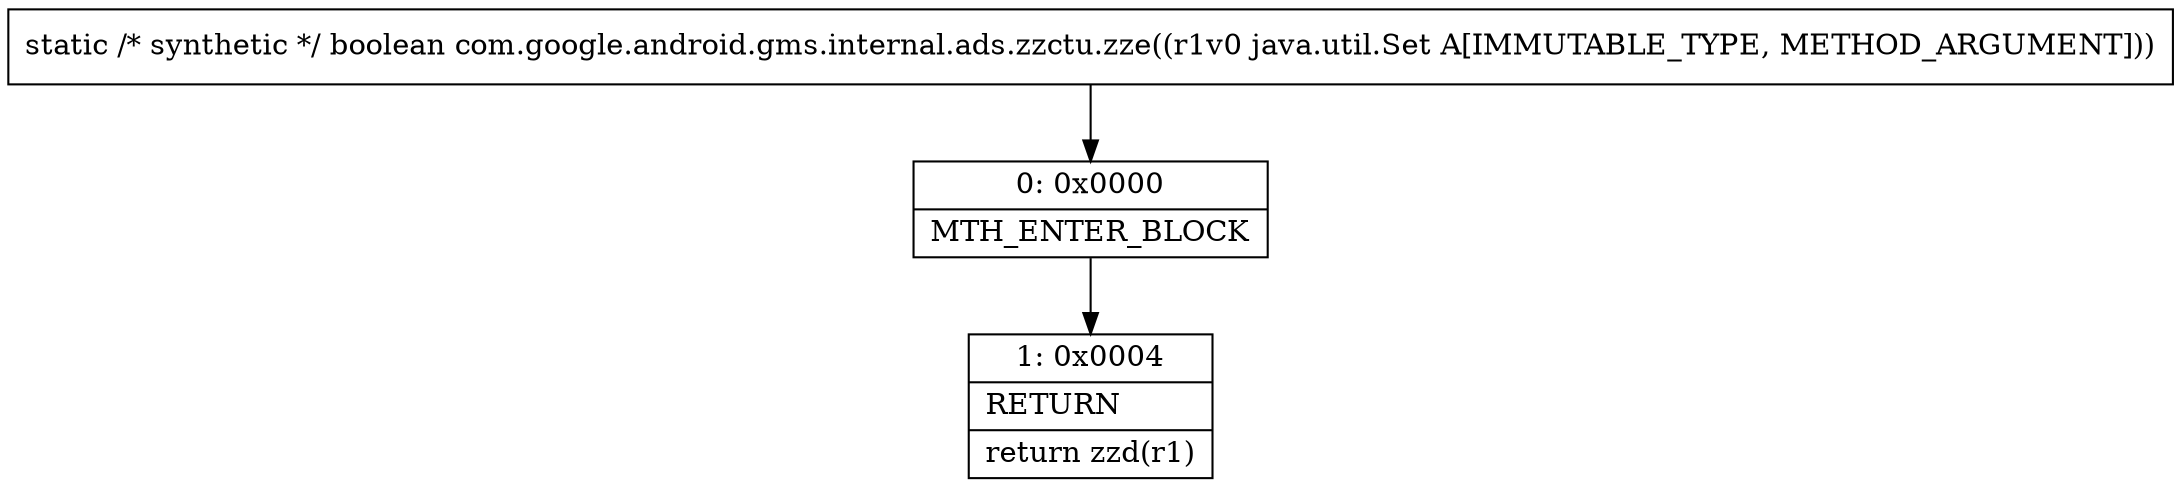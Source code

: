 digraph "CFG forcom.google.android.gms.internal.ads.zzctu.zze(Ljava\/util\/Set;)Z" {
Node_0 [shape=record,label="{0\:\ 0x0000|MTH_ENTER_BLOCK\l}"];
Node_1 [shape=record,label="{1\:\ 0x0004|RETURN\l|return zzd(r1)\l}"];
MethodNode[shape=record,label="{static \/* synthetic *\/ boolean com.google.android.gms.internal.ads.zzctu.zze((r1v0 java.util.Set A[IMMUTABLE_TYPE, METHOD_ARGUMENT])) }"];
MethodNode -> Node_0;
Node_0 -> Node_1;
}


